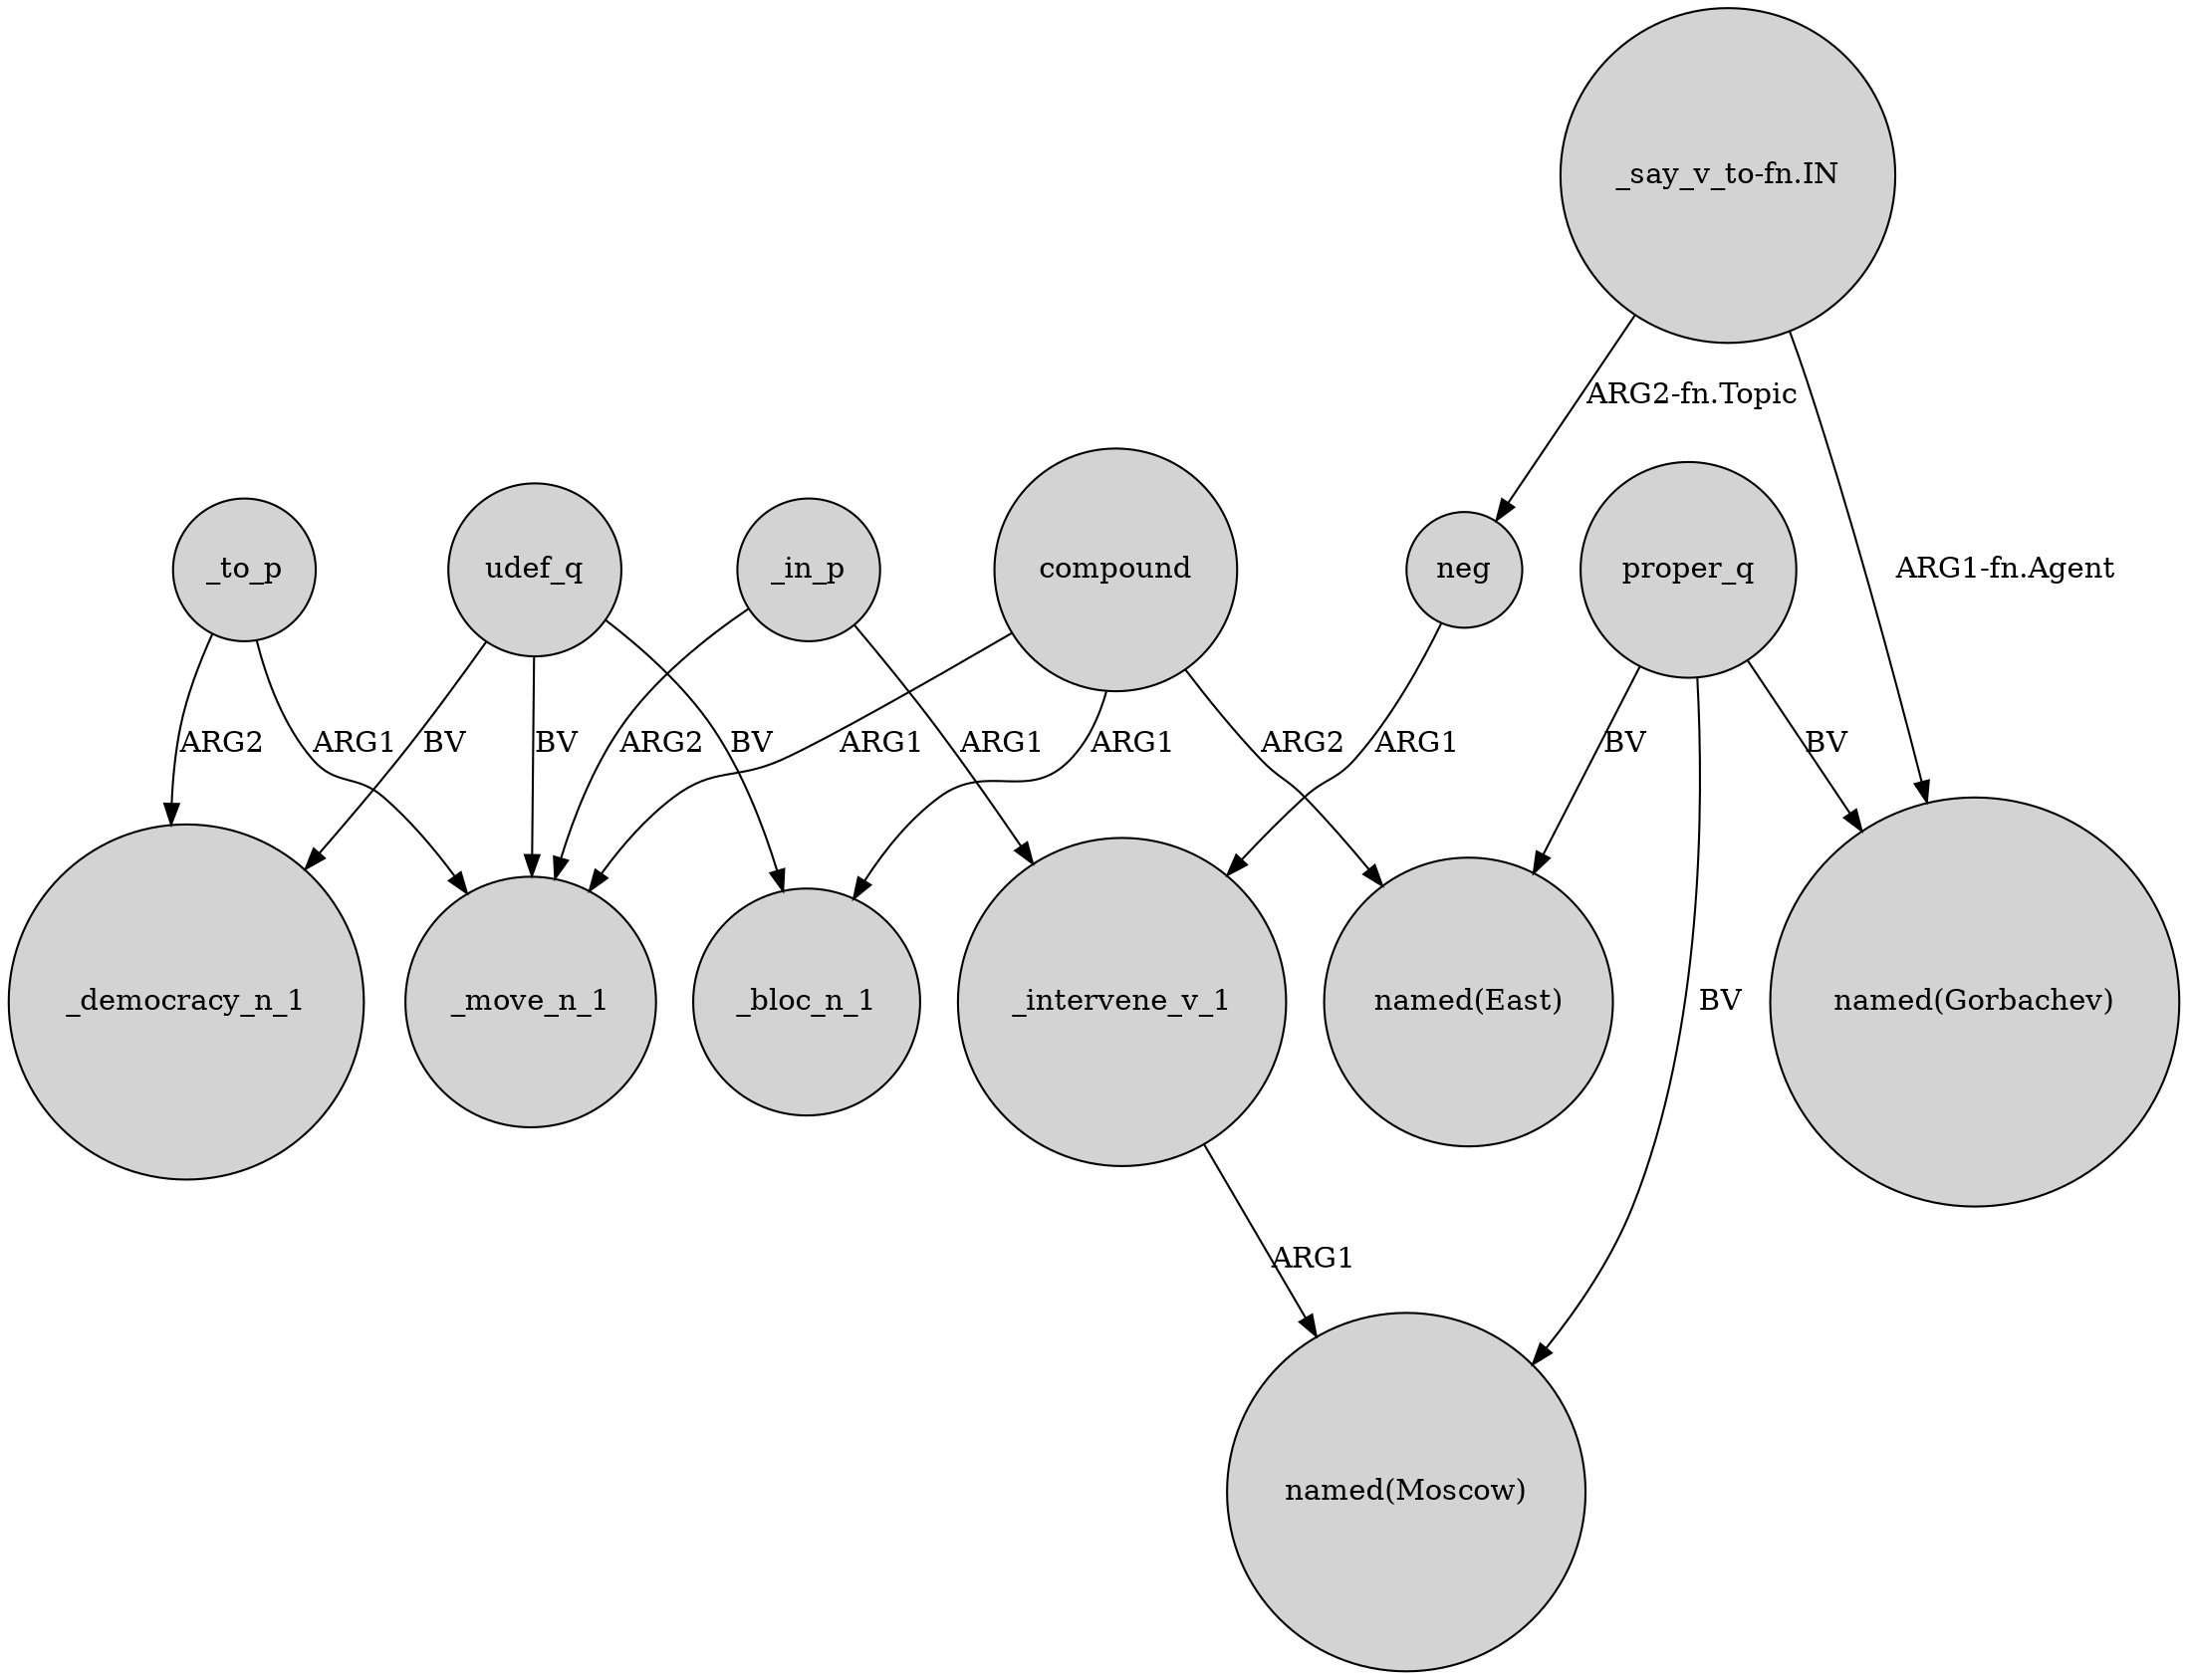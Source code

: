 digraph {
	node [shape=circle style=filled]
	udef_q -> _democracy_n_1 [label=BV]
	"_say_v_to-fn.IN" -> neg [label="ARG2-fn.Topic"]
	proper_q -> "named(Moscow)" [label=BV]
	_in_p -> _move_n_1 [label=ARG2]
	compound -> _move_n_1 [label=ARG1]
	udef_q -> _bloc_n_1 [label=BV]
	neg -> _intervene_v_1 [label=ARG1]
	compound -> _bloc_n_1 [label=ARG1]
	_to_p -> _democracy_n_1 [label=ARG2]
	compound -> "named(East)" [label=ARG2]
	_intervene_v_1 -> "named(Moscow)" [label=ARG1]
	proper_q -> "named(Gorbachev)" [label=BV]
	proper_q -> "named(East)" [label=BV]
	_in_p -> _intervene_v_1 [label=ARG1]
	udef_q -> _move_n_1 [label=BV]
	"_say_v_to-fn.IN" -> "named(Gorbachev)" [label="ARG1-fn.Agent"]
	_to_p -> _move_n_1 [label=ARG1]
}
